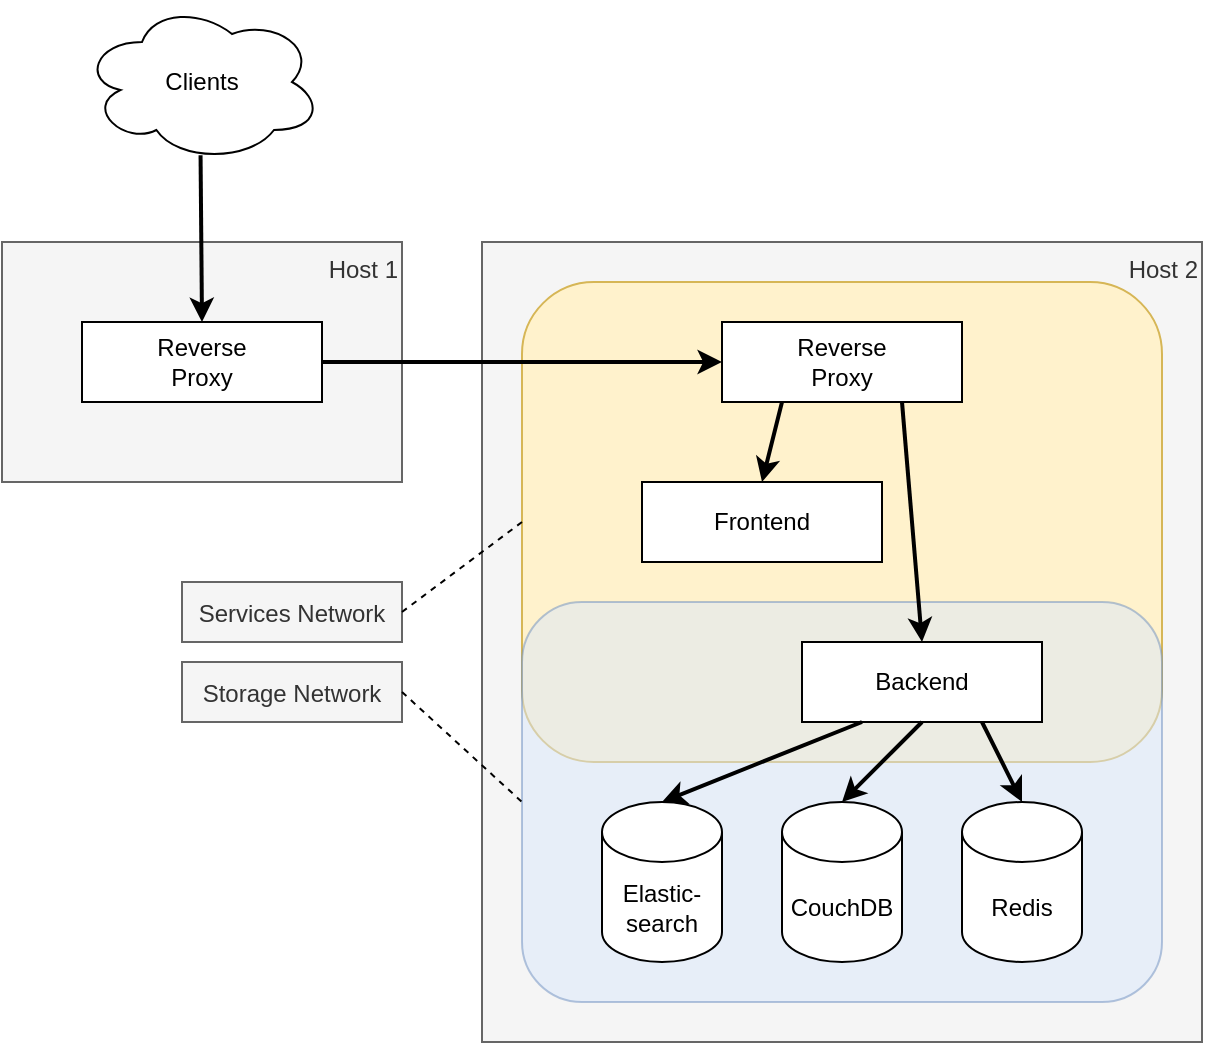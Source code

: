 <mxfile version="19.0.3" type="device"><diagram id="bg8_JC7sPPWBWdO-HhDf" name="Page-1"><mxGraphModel dx="782" dy="625" grid="1" gridSize="10" guides="1" tooltips="1" connect="1" arrows="1" fold="1" page="1" pageScale="1" pageWidth="850" pageHeight="1100" math="0" shadow="0"><root><mxCell id="0"/><mxCell id="1" parent="0"/><mxCell id="w06plglQ5eXU6EcAdWWs-14" value="Host 2" style="rounded=0;whiteSpace=wrap;html=1;align=right;verticalAlign=top;fillColor=#f5f5f5;fontColor=#333333;strokeColor=#666666;" vertex="1" parent="1"><mxGeometry x="480" y="160" width="360" height="400" as="geometry"/></mxCell><mxCell id="w06plglQ5eXU6EcAdWWs-13" value="Host 1" style="rounded=0;whiteSpace=wrap;html=1;align=right;horizontal=1;verticalAlign=top;fillColor=#f5f5f5;fontColor=#333333;strokeColor=#666666;" vertex="1" parent="1"><mxGeometry x="240" y="160" width="200" height="120" as="geometry"/></mxCell><mxCell id="w06plglQ5eXU6EcAdWWs-1" value="Clients" style="ellipse;shape=cloud;whiteSpace=wrap;html=1;" vertex="1" parent="1"><mxGeometry x="280" y="40" width="120" height="80" as="geometry"/></mxCell><mxCell id="w06plglQ5eXU6EcAdWWs-3" value="Reverse&lt;br&gt;Proxy" style="rounded=0;whiteSpace=wrap;html=1;" vertex="1" parent="1"><mxGeometry x="280" y="200" width="120" height="40" as="geometry"/></mxCell><mxCell id="w06plglQ5eXU6EcAdWWs-19" value="" style="rounded=1;whiteSpace=wrap;html=1;fillColor=#fff2cc;strokeColor=#d6b656;align=right;verticalAlign=middle;" vertex="1" parent="1"><mxGeometry x="500" y="180" width="320" height="240" as="geometry"/></mxCell><mxCell id="w06plglQ5eXU6EcAdWWs-20" value="" style="rounded=1;whiteSpace=wrap;html=1;fillColor=#dae8fc;strokeColor=#6c8ebf;opacity=50;align=right;" vertex="1" parent="1"><mxGeometry x="500" y="340" width="320" height="200" as="geometry"/></mxCell><mxCell id="w06plglQ5eXU6EcAdWWs-7" value="Reverse&lt;br&gt;Proxy" style="rounded=0;whiteSpace=wrap;html=1;" vertex="1" parent="1"><mxGeometry x="600" y="200" width="120" height="40" as="geometry"/></mxCell><mxCell id="w06plglQ5eXU6EcAdWWs-8" value="Elastic-search" style="shape=cylinder3;whiteSpace=wrap;html=1;boundedLbl=1;backgroundOutline=1;size=15;rounded=0;" vertex="1" parent="1"><mxGeometry x="540" y="440" width="60" height="80" as="geometry"/></mxCell><mxCell id="w06plglQ5eXU6EcAdWWs-9" value="CouchDB" style="shape=cylinder3;whiteSpace=wrap;html=1;boundedLbl=1;backgroundOutline=1;size=15;rounded=0;" vertex="1" parent="1"><mxGeometry x="630" y="440" width="60" height="80" as="geometry"/></mxCell><mxCell id="w06plglQ5eXU6EcAdWWs-10" value="Redis" style="shape=cylinder3;whiteSpace=wrap;html=1;boundedLbl=1;backgroundOutline=1;size=15;rounded=0;" vertex="1" parent="1"><mxGeometry x="720" y="440" width="60" height="80" as="geometry"/></mxCell><mxCell id="w06plglQ5eXU6EcAdWWs-11" value="Frontend" style="rounded=0;whiteSpace=wrap;html=1;" vertex="1" parent="1"><mxGeometry x="560" y="280" width="120" height="40" as="geometry"/></mxCell><mxCell id="w06plglQ5eXU6EcAdWWs-12" value="Backend" style="rounded=0;whiteSpace=wrap;html=1;" vertex="1" parent="1"><mxGeometry x="640" y="360" width="120" height="40" as="geometry"/></mxCell><mxCell id="w06plglQ5eXU6EcAdWWs-15" value="" style="endArrow=classic;html=1;rounded=0;exitX=0.494;exitY=0.958;exitDx=0;exitDy=0;exitPerimeter=0;entryX=0.5;entryY=0;entryDx=0;entryDy=0;strokeWidth=2;" edge="1" parent="1" source="w06plglQ5eXU6EcAdWWs-1" target="w06plglQ5eXU6EcAdWWs-3"><mxGeometry width="50" height="50" relative="1" as="geometry"><mxPoint x="380" y="350" as="sourcePoint"/><mxPoint x="430" y="300" as="targetPoint"/></mxGeometry></mxCell><mxCell id="w06plglQ5eXU6EcAdWWs-16" value="" style="endArrow=classic;html=1;rounded=0;exitX=1;exitY=0.5;exitDx=0;exitDy=0;entryX=0;entryY=0.5;entryDx=0;entryDy=0;strokeWidth=2;" edge="1" parent="1" source="w06plglQ5eXU6EcAdWWs-3" target="w06plglQ5eXU6EcAdWWs-7"><mxGeometry width="50" height="50" relative="1" as="geometry"><mxPoint x="380" y="470" as="sourcePoint"/><mxPoint x="430" y="420" as="targetPoint"/></mxGeometry></mxCell><mxCell id="w06plglQ5eXU6EcAdWWs-17" value="" style="endArrow=classic;html=1;rounded=0;exitX=0.25;exitY=1;exitDx=0;exitDy=0;entryX=0.5;entryY=0;entryDx=0;entryDy=0;strokeWidth=2;" edge="1" parent="1" source="w06plglQ5eXU6EcAdWWs-7" target="w06plglQ5eXU6EcAdWWs-11"><mxGeometry width="50" height="50" relative="1" as="geometry"><mxPoint x="700" y="400" as="sourcePoint"/><mxPoint x="750" y="350" as="targetPoint"/></mxGeometry></mxCell><mxCell id="w06plglQ5eXU6EcAdWWs-18" value="" style="endArrow=classic;html=1;rounded=0;exitX=0.75;exitY=1;exitDx=0;exitDy=0;entryX=0.5;entryY=0;entryDx=0;entryDy=0;strokeWidth=2;" edge="1" parent="1" source="w06plglQ5eXU6EcAdWWs-7" target="w06plglQ5eXU6EcAdWWs-12"><mxGeometry width="50" height="50" relative="1" as="geometry"><mxPoint x="700" y="400" as="sourcePoint"/><mxPoint x="750" y="350" as="targetPoint"/></mxGeometry></mxCell><mxCell id="w06plglQ5eXU6EcAdWWs-21" value="" style="endArrow=classic;html=1;rounded=0;entryX=0.5;entryY=0;entryDx=0;entryDy=0;entryPerimeter=0;exitX=0.75;exitY=1;exitDx=0;exitDy=0;strokeWidth=2;" edge="1" parent="1" source="w06plglQ5eXU6EcAdWWs-12" target="w06plglQ5eXU6EcAdWWs-10"><mxGeometry width="50" height="50" relative="1" as="geometry"><mxPoint x="700" y="410" as="sourcePoint"/><mxPoint x="750" y="360" as="targetPoint"/></mxGeometry></mxCell><mxCell id="w06plglQ5eXU6EcAdWWs-22" value="" style="endArrow=classic;html=1;rounded=0;exitX=0.5;exitY=1;exitDx=0;exitDy=0;entryX=0.5;entryY=0;entryDx=0;entryDy=0;entryPerimeter=0;strokeWidth=2;" edge="1" parent="1" source="w06plglQ5eXU6EcAdWWs-12" target="w06plglQ5eXU6EcAdWWs-9"><mxGeometry width="50" height="50" relative="1" as="geometry"><mxPoint x="700" y="410" as="sourcePoint"/><mxPoint x="750" y="360" as="targetPoint"/></mxGeometry></mxCell><mxCell id="w06plglQ5eXU6EcAdWWs-23" value="" style="endArrow=classic;html=1;rounded=0;entryX=0.5;entryY=0;entryDx=0;entryDy=0;entryPerimeter=0;exitX=0.25;exitY=1;exitDx=0;exitDy=0;strokeWidth=2;" edge="1" parent="1" source="w06plglQ5eXU6EcAdWWs-12" target="w06plglQ5eXU6EcAdWWs-8"><mxGeometry width="50" height="50" relative="1" as="geometry"><mxPoint x="700" y="410" as="sourcePoint"/><mxPoint x="750" y="360" as="targetPoint"/></mxGeometry></mxCell><mxCell id="w06plglQ5eXU6EcAdWWs-24" value="Services Network" style="text;strokeColor=#666666;fillColor=#f5f5f5;align=center;verticalAlign=middle;spacingLeft=4;spacingRight=4;overflow=hidden;points=[[0,0.5],[1,0.5]];portConstraint=eastwest;rotatable=0;rounded=0;fontColor=#333333;" vertex="1" parent="1"><mxGeometry x="330" y="330" width="110" height="30" as="geometry"/></mxCell><mxCell id="w06plglQ5eXU6EcAdWWs-25" value="Storage Network" style="text;strokeColor=#666666;fillColor=#f5f5f5;align=center;verticalAlign=middle;spacingLeft=4;spacingRight=4;overflow=hidden;points=[[0,0.5],[1,0.5]];portConstraint=eastwest;rotatable=0;rounded=0;fontColor=#333333;" vertex="1" parent="1"><mxGeometry x="330" y="370" width="110" height="30" as="geometry"/></mxCell><mxCell id="w06plglQ5eXU6EcAdWWs-26" value="" style="endArrow=none;dashed=1;html=1;rounded=0;entryX=0;entryY=0.5;entryDx=0;entryDy=0;exitX=1;exitY=0.5;exitDx=0;exitDy=0;" edge="1" parent="1" source="w06plglQ5eXU6EcAdWWs-24" target="w06plglQ5eXU6EcAdWWs-19"><mxGeometry width="50" height="50" relative="1" as="geometry"><mxPoint x="540" y="410" as="sourcePoint"/><mxPoint x="590" y="360" as="targetPoint"/></mxGeometry></mxCell><mxCell id="w06plglQ5eXU6EcAdWWs-27" value="" style="endArrow=none;dashed=1;html=1;rounded=0;entryX=0;entryY=0.5;entryDx=0;entryDy=0;exitX=1;exitY=0.5;exitDx=0;exitDy=0;" edge="1" parent="1" source="w06plglQ5eXU6EcAdWWs-25" target="w06plglQ5eXU6EcAdWWs-20"><mxGeometry width="50" height="50" relative="1" as="geometry"><mxPoint x="540" y="410" as="sourcePoint"/><mxPoint x="590" y="360" as="targetPoint"/></mxGeometry></mxCell></root></mxGraphModel></diagram></mxfile>